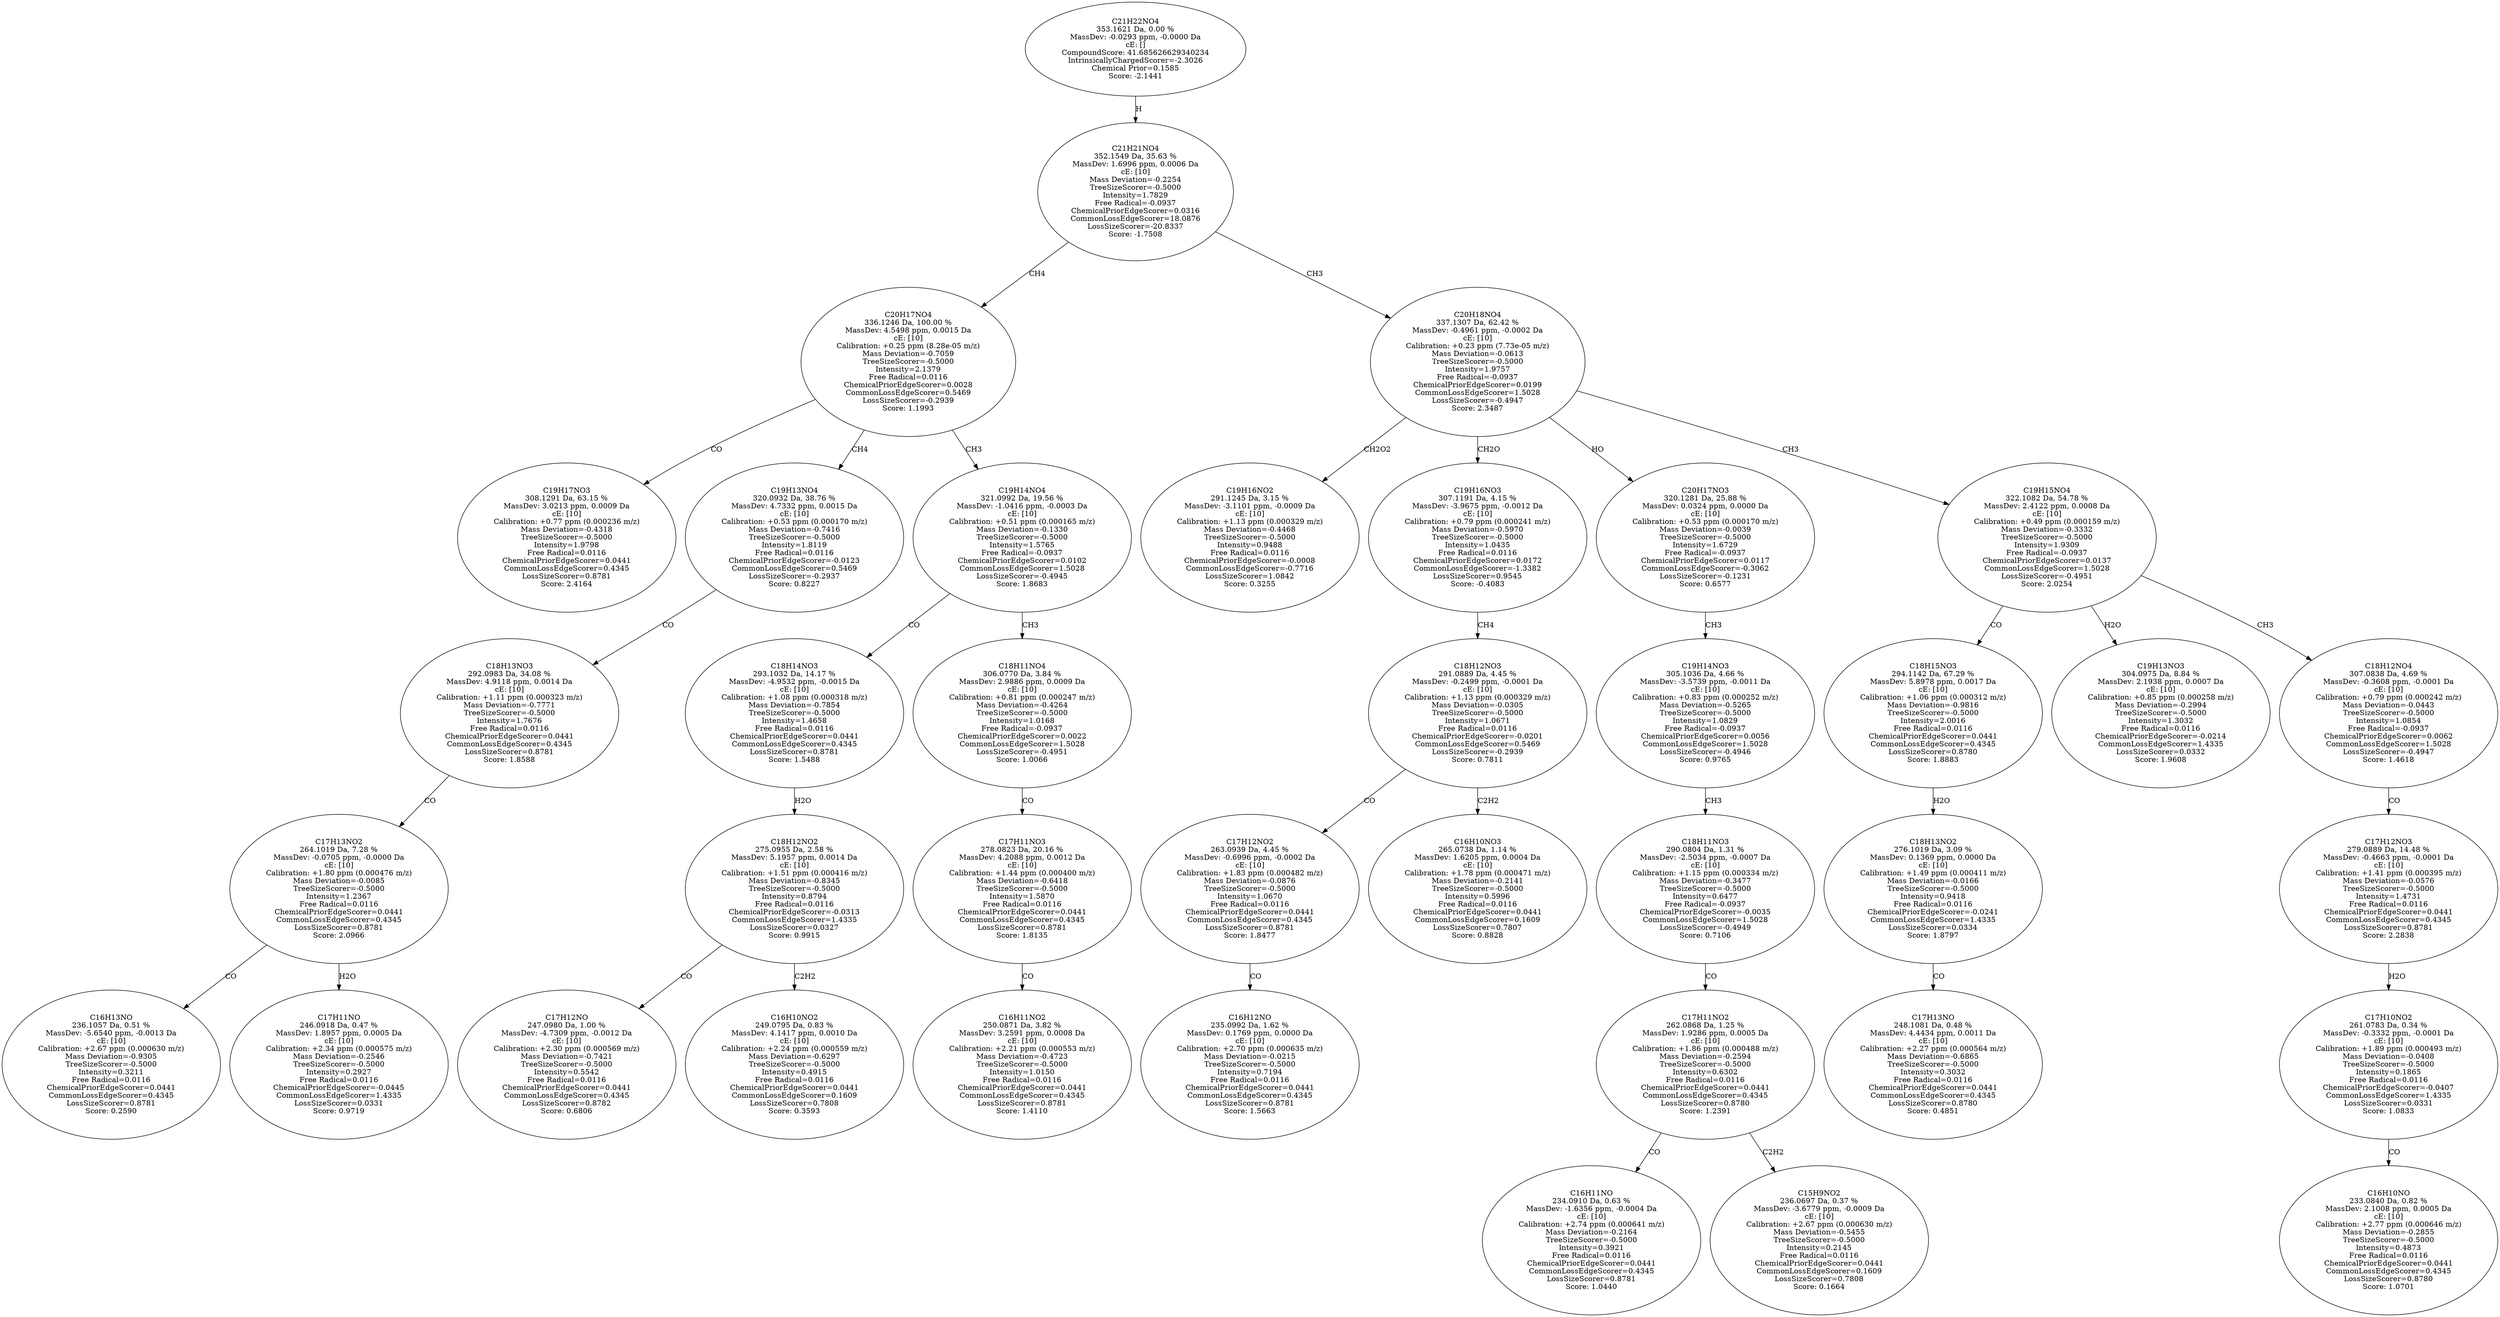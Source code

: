 strict digraph {
v1 [label="C19H17NO3\n308.1291 Da, 63.15 %\nMassDev: 3.0213 ppm, 0.0009 Da\ncE: [10]\nCalibration: +0.77 ppm (0.000236 m/z)\nMass Deviation=-0.4318\nTreeSizeScorer=-0.5000\nIntensity=1.9798\nFree Radical=0.0116\nChemicalPriorEdgeScorer=0.0441\nCommonLossEdgeScorer=0.4345\nLossSizeScorer=0.8781\nScore: 2.4164"];
v2 [label="C16H13NO\n236.1057 Da, 0.51 %\nMassDev: -5.6540 ppm, -0.0013 Da\ncE: [10]\nCalibration: +2.67 ppm (0.000630 m/z)\nMass Deviation=-0.9305\nTreeSizeScorer=-0.5000\nIntensity=0.3211\nFree Radical=0.0116\nChemicalPriorEdgeScorer=0.0441\nCommonLossEdgeScorer=0.4345\nLossSizeScorer=0.8781\nScore: 0.2590"];
v3 [label="C17H11NO\n246.0918 Da, 0.47 %\nMassDev: 1.8957 ppm, 0.0005 Da\ncE: [10]\nCalibration: +2.34 ppm (0.000575 m/z)\nMass Deviation=-0.2546\nTreeSizeScorer=-0.5000\nIntensity=0.2927\nFree Radical=0.0116\nChemicalPriorEdgeScorer=-0.0445\nCommonLossEdgeScorer=1.4335\nLossSizeScorer=0.0331\nScore: 0.9719"];
v4 [label="C17H13NO2\n264.1019 Da, 7.28 %\nMassDev: -0.0705 ppm, -0.0000 Da\ncE: [10]\nCalibration: +1.80 ppm (0.000476 m/z)\nMass Deviation=-0.0085\nTreeSizeScorer=-0.5000\nIntensity=1.2367\nFree Radical=0.0116\nChemicalPriorEdgeScorer=0.0441\nCommonLossEdgeScorer=0.4345\nLossSizeScorer=0.8781\nScore: 2.0966"];
v5 [label="C18H13NO3\n292.0983 Da, 34.08 %\nMassDev: 4.9118 ppm, 0.0014 Da\ncE: [10]\nCalibration: +1.11 ppm (0.000323 m/z)\nMass Deviation=-0.7771\nTreeSizeScorer=-0.5000\nIntensity=1.7676\nFree Radical=0.0116\nChemicalPriorEdgeScorer=0.0441\nCommonLossEdgeScorer=0.4345\nLossSizeScorer=0.8781\nScore: 1.8588"];
v6 [label="C19H13NO4\n320.0932 Da, 38.76 %\nMassDev: 4.7332 ppm, 0.0015 Da\ncE: [10]\nCalibration: +0.53 ppm (0.000170 m/z)\nMass Deviation=-0.7416\nTreeSizeScorer=-0.5000\nIntensity=1.8119\nFree Radical=0.0116\nChemicalPriorEdgeScorer=-0.0123\nCommonLossEdgeScorer=0.5469\nLossSizeScorer=-0.2937\nScore: 0.8227"];
v7 [label="C17H12NO\n247.0980 Da, 1.00 %\nMassDev: -4.7309 ppm, -0.0012 Da\ncE: [10]\nCalibration: +2.30 ppm (0.000569 m/z)\nMass Deviation=-0.7421\nTreeSizeScorer=-0.5000\nIntensity=0.5542\nFree Radical=0.0116\nChemicalPriorEdgeScorer=0.0441\nCommonLossEdgeScorer=0.4345\nLossSizeScorer=0.8782\nScore: 0.6806"];
v8 [label="C16H10NO2\n249.0795 Da, 0.83 %\nMassDev: 4.1417 ppm, 0.0010 Da\ncE: [10]\nCalibration: +2.24 ppm (0.000559 m/z)\nMass Deviation=-0.6297\nTreeSizeScorer=-0.5000\nIntensity=0.4915\nFree Radical=0.0116\nChemicalPriorEdgeScorer=0.0441\nCommonLossEdgeScorer=0.1609\nLossSizeScorer=0.7808\nScore: 0.3593"];
v9 [label="C18H12NO2\n275.0955 Da, 2.58 %\nMassDev: 5.1957 ppm, 0.0014 Da\ncE: [10]\nCalibration: +1.51 ppm (0.000416 m/z)\nMass Deviation=-0.8345\nTreeSizeScorer=-0.5000\nIntensity=0.8794\nFree Radical=0.0116\nChemicalPriorEdgeScorer=-0.0313\nCommonLossEdgeScorer=1.4335\nLossSizeScorer=0.0327\nScore: 0.9915"];
v10 [label="C18H14NO3\n293.1032 Da, 14.17 %\nMassDev: -4.9532 ppm, -0.0015 Da\ncE: [10]\nCalibration: +1.08 ppm (0.000318 m/z)\nMass Deviation=-0.7854\nTreeSizeScorer=-0.5000\nIntensity=1.4658\nFree Radical=0.0116\nChemicalPriorEdgeScorer=0.0441\nCommonLossEdgeScorer=0.4345\nLossSizeScorer=0.8781\nScore: 1.5488"];
v11 [label="C16H11NO2\n250.0871 Da, 3.82 %\nMassDev: 3.2591 ppm, 0.0008 Da\ncE: [10]\nCalibration: +2.21 ppm (0.000553 m/z)\nMass Deviation=-0.4723\nTreeSizeScorer=-0.5000\nIntensity=1.0150\nFree Radical=0.0116\nChemicalPriorEdgeScorer=0.0441\nCommonLossEdgeScorer=0.4345\nLossSizeScorer=0.8781\nScore: 1.4110"];
v12 [label="C17H11NO3\n278.0823 Da, 20.16 %\nMassDev: 4.2088 ppm, 0.0012 Da\ncE: [10]\nCalibration: +1.44 ppm (0.000400 m/z)\nMass Deviation=-0.6418\nTreeSizeScorer=-0.5000\nIntensity=1.5870\nFree Radical=0.0116\nChemicalPriorEdgeScorer=0.0441\nCommonLossEdgeScorer=0.4345\nLossSizeScorer=0.8781\nScore: 1.8135"];
v13 [label="C18H11NO4\n306.0770 Da, 3.84 %\nMassDev: 2.9886 ppm, 0.0009 Da\ncE: [10]\nCalibration: +0.81 ppm (0.000247 m/z)\nMass Deviation=-0.4264\nTreeSizeScorer=-0.5000\nIntensity=1.0168\nFree Radical=-0.0937\nChemicalPriorEdgeScorer=0.0022\nCommonLossEdgeScorer=1.5028\nLossSizeScorer=-0.4951\nScore: 1.0066"];
v14 [label="C19H14NO4\n321.0992 Da, 19.56 %\nMassDev: -1.0416 ppm, -0.0003 Da\ncE: [10]\nCalibration: +0.51 ppm (0.000165 m/z)\nMass Deviation=-0.1330\nTreeSizeScorer=-0.5000\nIntensity=1.5765\nFree Radical=-0.0937\nChemicalPriorEdgeScorer=0.0102\nCommonLossEdgeScorer=1.5028\nLossSizeScorer=-0.4945\nScore: 1.8683"];
v15 [label="C20H17NO4\n336.1246 Da, 100.00 %\nMassDev: 4.5498 ppm, 0.0015 Da\ncE: [10]\nCalibration: +0.25 ppm (8.28e-05 m/z)\nMass Deviation=-0.7059\nTreeSizeScorer=-0.5000\nIntensity=2.1379\nFree Radical=0.0116\nChemicalPriorEdgeScorer=0.0028\nCommonLossEdgeScorer=0.5469\nLossSizeScorer=-0.2939\nScore: 1.1993"];
v16 [label="C19H16NO2\n291.1245 Da, 3.15 %\nMassDev: -3.1101 ppm, -0.0009 Da\ncE: [10]\nCalibration: +1.13 ppm (0.000329 m/z)\nMass Deviation=-0.4468\nTreeSizeScorer=-0.5000\nIntensity=0.9488\nFree Radical=0.0116\nChemicalPriorEdgeScorer=-0.0008\nCommonLossEdgeScorer=-0.7716\nLossSizeScorer=1.0842\nScore: 0.3255"];
v17 [label="C16H12NO\n235.0992 Da, 1.62 %\nMassDev: 0.1769 ppm, 0.0000 Da\ncE: [10]\nCalibration: +2.70 ppm (0.000635 m/z)\nMass Deviation=-0.0215\nTreeSizeScorer=-0.5000\nIntensity=0.7194\nFree Radical=0.0116\nChemicalPriorEdgeScorer=0.0441\nCommonLossEdgeScorer=0.4345\nLossSizeScorer=0.8781\nScore: 1.5663"];
v18 [label="C17H12NO2\n263.0939 Da, 4.45 %\nMassDev: -0.6996 ppm, -0.0002 Da\ncE: [10]\nCalibration: +1.83 ppm (0.000482 m/z)\nMass Deviation=-0.0876\nTreeSizeScorer=-0.5000\nIntensity=1.0670\nFree Radical=0.0116\nChemicalPriorEdgeScorer=0.0441\nCommonLossEdgeScorer=0.4345\nLossSizeScorer=0.8781\nScore: 1.8477"];
v19 [label="C16H10NO3\n265.0738 Da, 1.14 %\nMassDev: 1.6205 ppm, 0.0004 Da\ncE: [10]\nCalibration: +1.78 ppm (0.000471 m/z)\nMass Deviation=-0.2141\nTreeSizeScorer=-0.5000\nIntensity=0.5996\nFree Radical=0.0116\nChemicalPriorEdgeScorer=0.0441\nCommonLossEdgeScorer=0.1609\nLossSizeScorer=0.7807\nScore: 0.8828"];
v20 [label="C18H12NO3\n291.0889 Da, 4.45 %\nMassDev: -0.2499 ppm, -0.0001 Da\ncE: [10]\nCalibration: +1.13 ppm (0.000329 m/z)\nMass Deviation=-0.0305\nTreeSizeScorer=-0.5000\nIntensity=1.0671\nFree Radical=0.0116\nChemicalPriorEdgeScorer=-0.0201\nCommonLossEdgeScorer=0.5469\nLossSizeScorer=-0.2939\nScore: 0.7811"];
v21 [label="C19H16NO3\n307.1191 Da, 4.15 %\nMassDev: -3.9675 ppm, -0.0012 Da\ncE: [10]\nCalibration: +0.79 ppm (0.000241 m/z)\nMass Deviation=-0.5970\nTreeSizeScorer=-0.5000\nIntensity=1.0435\nFree Radical=0.0116\nChemicalPriorEdgeScorer=0.0172\nCommonLossEdgeScorer=-1.3382\nLossSizeScorer=0.9545\nScore: -0.4083"];
v22 [label="C16H11NO\n234.0910 Da, 0.63 %\nMassDev: -1.6356 ppm, -0.0004 Da\ncE: [10]\nCalibration: +2.74 ppm (0.000641 m/z)\nMass Deviation=-0.2164\nTreeSizeScorer=-0.5000\nIntensity=0.3921\nFree Radical=0.0116\nChemicalPriorEdgeScorer=0.0441\nCommonLossEdgeScorer=0.4345\nLossSizeScorer=0.8781\nScore: 1.0440"];
v23 [label="C15H9NO2\n236.0697 Da, 0.37 %\nMassDev: -3.6779 ppm, -0.0009 Da\ncE: [10]\nCalibration: +2.67 ppm (0.000630 m/z)\nMass Deviation=-0.5455\nTreeSizeScorer=-0.5000\nIntensity=0.2145\nFree Radical=0.0116\nChemicalPriorEdgeScorer=0.0441\nCommonLossEdgeScorer=0.1609\nLossSizeScorer=0.7808\nScore: 0.1664"];
v24 [label="C17H11NO2\n262.0868 Da, 1.25 %\nMassDev: 1.9286 ppm, 0.0005 Da\ncE: [10]\nCalibration: +1.86 ppm (0.000488 m/z)\nMass Deviation=-0.2594\nTreeSizeScorer=-0.5000\nIntensity=0.6302\nFree Radical=0.0116\nChemicalPriorEdgeScorer=0.0441\nCommonLossEdgeScorer=0.4345\nLossSizeScorer=0.8780\nScore: 1.2391"];
v25 [label="C18H11NO3\n290.0804 Da, 1.31 %\nMassDev: -2.5034 ppm, -0.0007 Da\ncE: [10]\nCalibration: +1.15 ppm (0.000334 m/z)\nMass Deviation=-0.3477\nTreeSizeScorer=-0.5000\nIntensity=0.6477\nFree Radical=-0.0937\nChemicalPriorEdgeScorer=-0.0035\nCommonLossEdgeScorer=1.5028\nLossSizeScorer=-0.4949\nScore: 0.7106"];
v26 [label="C19H14NO3\n305.1036 Da, 4.66 %\nMassDev: -3.5739 ppm, -0.0011 Da\ncE: [10]\nCalibration: +0.83 ppm (0.000252 m/z)\nMass Deviation=-0.5265\nTreeSizeScorer=-0.5000\nIntensity=1.0829\nFree Radical=-0.0937\nChemicalPriorEdgeScorer=0.0056\nCommonLossEdgeScorer=1.5028\nLossSizeScorer=-0.4946\nScore: 0.9765"];
v27 [label="C20H17NO3\n320.1281 Da, 25.88 %\nMassDev: 0.0324 ppm, 0.0000 Da\ncE: [10]\nCalibration: +0.53 ppm (0.000170 m/z)\nMass Deviation=-0.0039\nTreeSizeScorer=-0.5000\nIntensity=1.6729\nFree Radical=-0.0937\nChemicalPriorEdgeScorer=0.0117\nCommonLossEdgeScorer=-0.3062\nLossSizeScorer=-0.1231\nScore: 0.6577"];
v28 [label="C17H13NO\n248.1081 Da, 0.48 %\nMassDev: 4.4434 ppm, 0.0011 Da\ncE: [10]\nCalibration: +2.27 ppm (0.000564 m/z)\nMass Deviation=-0.6865\nTreeSizeScorer=-0.5000\nIntensity=0.3032\nFree Radical=0.0116\nChemicalPriorEdgeScorer=0.0441\nCommonLossEdgeScorer=0.4345\nLossSizeScorer=0.8780\nScore: 0.4851"];
v29 [label="C18H13NO2\n276.1019 Da, 3.09 %\nMassDev: 0.1369 ppm, 0.0000 Da\ncE: [10]\nCalibration: +1.49 ppm (0.000411 m/z)\nMass Deviation=-0.0166\nTreeSizeScorer=-0.5000\nIntensity=0.9418\nFree Radical=0.0116\nChemicalPriorEdgeScorer=-0.0241\nCommonLossEdgeScorer=1.4335\nLossSizeScorer=0.0334\nScore: 1.8797"];
v30 [label="C18H15NO3\n294.1142 Da, 67.29 %\nMassDev: 5.8978 ppm, 0.0017 Da\ncE: [10]\nCalibration: +1.06 ppm (0.000312 m/z)\nMass Deviation=-0.9816\nTreeSizeScorer=-0.5000\nIntensity=2.0016\nFree Radical=0.0116\nChemicalPriorEdgeScorer=0.0441\nCommonLossEdgeScorer=0.4345\nLossSizeScorer=0.8780\nScore: 1.8883"];
v31 [label="C19H13NO3\n304.0975 Da, 8.84 %\nMassDev: 2.1938 ppm, 0.0007 Da\ncE: [10]\nCalibration: +0.85 ppm (0.000258 m/z)\nMass Deviation=-0.2994\nTreeSizeScorer=-0.5000\nIntensity=1.3032\nFree Radical=0.0116\nChemicalPriorEdgeScorer=-0.0214\nCommonLossEdgeScorer=1.4335\nLossSizeScorer=0.0332\nScore: 1.9608"];
v32 [label="C16H10NO\n233.0840 Da, 0.82 %\nMassDev: 2.1008 ppm, 0.0005 Da\ncE: [10]\nCalibration: +2.77 ppm (0.000646 m/z)\nMass Deviation=-0.2855\nTreeSizeScorer=-0.5000\nIntensity=0.4873\nFree Radical=0.0116\nChemicalPriorEdgeScorer=0.0441\nCommonLossEdgeScorer=0.4345\nLossSizeScorer=0.8780\nScore: 1.0701"];
v33 [label="C17H10NO2\n261.0783 Da, 0.34 %\nMassDev: -0.3332 ppm, -0.0001 Da\ncE: [10]\nCalibration: +1.89 ppm (0.000493 m/z)\nMass Deviation=-0.0408\nTreeSizeScorer=-0.5000\nIntensity=0.1865\nFree Radical=0.0116\nChemicalPriorEdgeScorer=-0.0407\nCommonLossEdgeScorer=1.4335\nLossSizeScorer=0.0331\nScore: 1.0833"];
v34 [label="C17H12NO3\n279.0889 Da, 14.48 %\nMassDev: -0.4663 ppm, -0.0001 Da\ncE: [10]\nCalibration: +1.41 ppm (0.000395 m/z)\nMass Deviation=-0.0576\nTreeSizeScorer=-0.5000\nIntensity=1.4731\nFree Radical=0.0116\nChemicalPriorEdgeScorer=0.0441\nCommonLossEdgeScorer=0.4345\nLossSizeScorer=0.8781\nScore: 2.2838"];
v35 [label="C18H12NO4\n307.0838 Da, 4.69 %\nMassDev: -0.3608 ppm, -0.0001 Da\ncE: [10]\nCalibration: +0.79 ppm (0.000242 m/z)\nMass Deviation=-0.0443\nTreeSizeScorer=-0.5000\nIntensity=1.0854\nFree Radical=-0.0937\nChemicalPriorEdgeScorer=0.0062\nCommonLossEdgeScorer=1.5028\nLossSizeScorer=-0.4947\nScore: 1.4618"];
v36 [label="C19H15NO4\n322.1082 Da, 54.78 %\nMassDev: 2.4122 ppm, 0.0008 Da\ncE: [10]\nCalibration: +0.49 ppm (0.000159 m/z)\nMass Deviation=-0.3332\nTreeSizeScorer=-0.5000\nIntensity=1.9309\nFree Radical=-0.0937\nChemicalPriorEdgeScorer=0.0137\nCommonLossEdgeScorer=1.5028\nLossSizeScorer=-0.4951\nScore: 2.0254"];
v37 [label="C20H18NO4\n337.1307 Da, 62.42 %\nMassDev: -0.4961 ppm, -0.0002 Da\ncE: [10]\nCalibration: +0.23 ppm (7.73e-05 m/z)\nMass Deviation=-0.0613\nTreeSizeScorer=-0.5000\nIntensity=1.9757\nFree Radical=-0.0937\nChemicalPriorEdgeScorer=0.0199\nCommonLossEdgeScorer=1.5028\nLossSizeScorer=-0.4947\nScore: 2.3487"];
v38 [label="C21H21NO4\n352.1549 Da, 35.63 %\nMassDev: 1.6996 ppm, 0.0006 Da\ncE: [10]\nMass Deviation=-0.2254\nTreeSizeScorer=-0.5000\nIntensity=1.7829\nFree Radical=-0.0937\nChemicalPriorEdgeScorer=0.0316\nCommonLossEdgeScorer=18.0876\nLossSizeScorer=-20.8337\nScore: -1.7508"];
v39 [label="C21H22NO4\n353.1621 Da, 0.00 %\nMassDev: -0.0293 ppm, -0.0000 Da\ncE: []\nCompoundScore: 41.685626629340234\nIntrinsicallyChargedScorer=-2.3026\nChemical Prior=0.1585\nScore: -2.1441"];
v15 -> v1 [label="CO"];
v4 -> v2 [label="CO"];
v4 -> v3 [label="H2O"];
v5 -> v4 [label="CO"];
v6 -> v5 [label="CO"];
v15 -> v6 [label="CH4"];
v9 -> v7 [label="CO"];
v9 -> v8 [label="C2H2"];
v10 -> v9 [label="H2O"];
v14 -> v10 [label="CO"];
v12 -> v11 [label="CO"];
v13 -> v12 [label="CO"];
v14 -> v13 [label="CH3"];
v15 -> v14 [label="CH3"];
v38 -> v15 [label="CH4"];
v37 -> v16 [label="CH2O2"];
v18 -> v17 [label="CO"];
v20 -> v18 [label="CO"];
v20 -> v19 [label="C2H2"];
v21 -> v20 [label="CH4"];
v37 -> v21 [label="CH2O"];
v24 -> v22 [label="CO"];
v24 -> v23 [label="C2H2"];
v25 -> v24 [label="CO"];
v26 -> v25 [label="CH3"];
v27 -> v26 [label="CH3"];
v37 -> v27 [label="HO"];
v29 -> v28 [label="CO"];
v30 -> v29 [label="H2O"];
v36 -> v30 [label="CO"];
v36 -> v31 [label="H2O"];
v33 -> v32 [label="CO"];
v34 -> v33 [label="H2O"];
v35 -> v34 [label="CO"];
v36 -> v35 [label="CH3"];
v37 -> v36 [label="CH3"];
v38 -> v37 [label="CH3"];
v39 -> v38 [label="H"];
}
